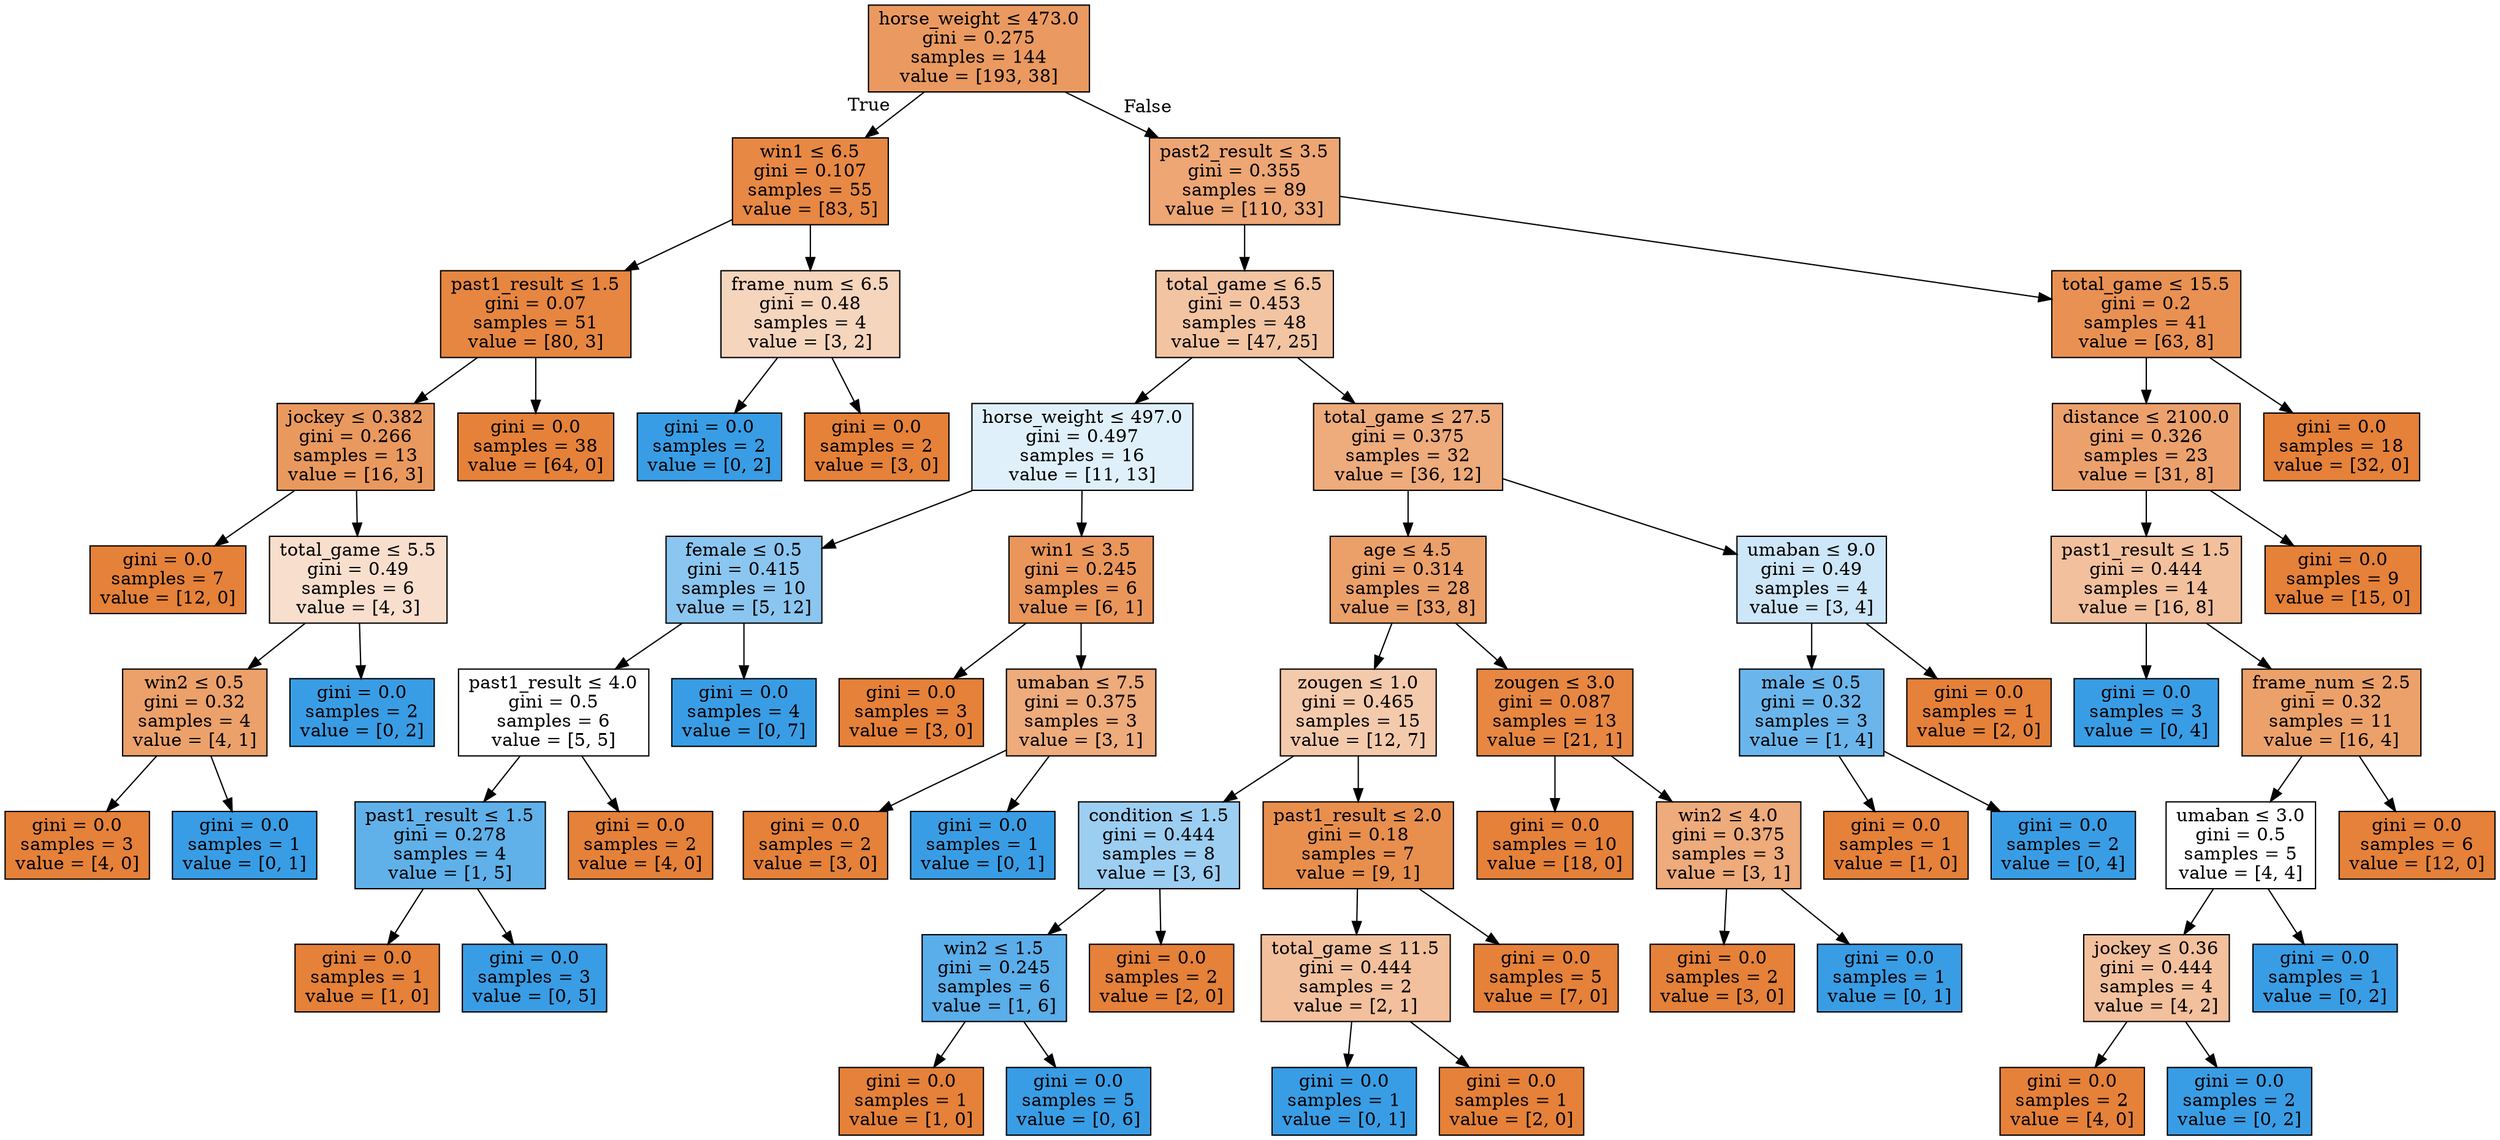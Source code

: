 digraph Tree {
node [shape=box, style="filled", color="black"] ;
0 [label=<horse_weight &le; 473.0<br/>gini = 0.275<br/>samples = 144<br/>value = [193, 38]>, fillcolor="#e58139cd"] ;
1 [label=<win1 &le; 6.5<br/>gini = 0.107<br/>samples = 55<br/>value = [83, 5]>, fillcolor="#e58139f0"] ;
0 -> 1 [labeldistance=2.5, labelangle=45, headlabel="True"] ;
2 [label=<past1_result &le; 1.5<br/>gini = 0.07<br/>samples = 51<br/>value = [80, 3]>, fillcolor="#e58139f5"] ;
1 -> 2 ;
3 [label=<jockey &le; 0.382<br/>gini = 0.266<br/>samples = 13<br/>value = [16, 3]>, fillcolor="#e58139cf"] ;
2 -> 3 ;
4 [label=<gini = 0.0<br/>samples = 7<br/>value = [12, 0]>, fillcolor="#e58139ff"] ;
3 -> 4 ;
5 [label=<total_game &le; 5.5<br/>gini = 0.49<br/>samples = 6<br/>value = [4, 3]>, fillcolor="#e5813940"] ;
3 -> 5 ;
6 [label=<win2 &le; 0.5<br/>gini = 0.32<br/>samples = 4<br/>value = [4, 1]>, fillcolor="#e58139bf"] ;
5 -> 6 ;
7 [label=<gini = 0.0<br/>samples = 3<br/>value = [4, 0]>, fillcolor="#e58139ff"] ;
6 -> 7 ;
8 [label=<gini = 0.0<br/>samples = 1<br/>value = [0, 1]>, fillcolor="#399de5ff"] ;
6 -> 8 ;
9 [label=<gini = 0.0<br/>samples = 2<br/>value = [0, 2]>, fillcolor="#399de5ff"] ;
5 -> 9 ;
10 [label=<gini = 0.0<br/>samples = 38<br/>value = [64, 0]>, fillcolor="#e58139ff"] ;
2 -> 10 ;
11 [label=<frame_num &le; 6.5<br/>gini = 0.48<br/>samples = 4<br/>value = [3, 2]>, fillcolor="#e5813955"] ;
1 -> 11 ;
12 [label=<gini = 0.0<br/>samples = 2<br/>value = [0, 2]>, fillcolor="#399de5ff"] ;
11 -> 12 ;
13 [label=<gini = 0.0<br/>samples = 2<br/>value = [3, 0]>, fillcolor="#e58139ff"] ;
11 -> 13 ;
14 [label=<past2_result &le; 3.5<br/>gini = 0.355<br/>samples = 89<br/>value = [110, 33]>, fillcolor="#e58139b3"] ;
0 -> 14 [labeldistance=2.5, labelangle=-45, headlabel="False"] ;
15 [label=<total_game &le; 6.5<br/>gini = 0.453<br/>samples = 48<br/>value = [47, 25]>, fillcolor="#e5813977"] ;
14 -> 15 ;
16 [label=<horse_weight &le; 497.0<br/>gini = 0.497<br/>samples = 16<br/>value = [11, 13]>, fillcolor="#399de527"] ;
15 -> 16 ;
17 [label=<female &le; 0.5<br/>gini = 0.415<br/>samples = 10<br/>value = [5, 12]>, fillcolor="#399de595"] ;
16 -> 17 ;
18 [label=<past1_result &le; 4.0<br/>gini = 0.5<br/>samples = 6<br/>value = [5, 5]>, fillcolor="#e5813900"] ;
17 -> 18 ;
19 [label=<past1_result &le; 1.5<br/>gini = 0.278<br/>samples = 4<br/>value = [1, 5]>, fillcolor="#399de5cc"] ;
18 -> 19 ;
20 [label=<gini = 0.0<br/>samples = 1<br/>value = [1, 0]>, fillcolor="#e58139ff"] ;
19 -> 20 ;
21 [label=<gini = 0.0<br/>samples = 3<br/>value = [0, 5]>, fillcolor="#399de5ff"] ;
19 -> 21 ;
22 [label=<gini = 0.0<br/>samples = 2<br/>value = [4, 0]>, fillcolor="#e58139ff"] ;
18 -> 22 ;
23 [label=<gini = 0.0<br/>samples = 4<br/>value = [0, 7]>, fillcolor="#399de5ff"] ;
17 -> 23 ;
24 [label=<win1 &le; 3.5<br/>gini = 0.245<br/>samples = 6<br/>value = [6, 1]>, fillcolor="#e58139d4"] ;
16 -> 24 ;
25 [label=<gini = 0.0<br/>samples = 3<br/>value = [3, 0]>, fillcolor="#e58139ff"] ;
24 -> 25 ;
26 [label=<umaban &le; 7.5<br/>gini = 0.375<br/>samples = 3<br/>value = [3, 1]>, fillcolor="#e58139aa"] ;
24 -> 26 ;
27 [label=<gini = 0.0<br/>samples = 2<br/>value = [3, 0]>, fillcolor="#e58139ff"] ;
26 -> 27 ;
28 [label=<gini = 0.0<br/>samples = 1<br/>value = [0, 1]>, fillcolor="#399de5ff"] ;
26 -> 28 ;
29 [label=<total_game &le; 27.5<br/>gini = 0.375<br/>samples = 32<br/>value = [36, 12]>, fillcolor="#e58139aa"] ;
15 -> 29 ;
30 [label=<age &le; 4.5<br/>gini = 0.314<br/>samples = 28<br/>value = [33, 8]>, fillcolor="#e58139c1"] ;
29 -> 30 ;
31 [label=<zougen &le; 1.0<br/>gini = 0.465<br/>samples = 15<br/>value = [12, 7]>, fillcolor="#e581396a"] ;
30 -> 31 ;
32 [label=<condition &le; 1.5<br/>gini = 0.444<br/>samples = 8<br/>value = [3, 6]>, fillcolor="#399de57f"] ;
31 -> 32 ;
33 [label=<win2 &le; 1.5<br/>gini = 0.245<br/>samples = 6<br/>value = [1, 6]>, fillcolor="#399de5d4"] ;
32 -> 33 ;
34 [label=<gini = 0.0<br/>samples = 1<br/>value = [1, 0]>, fillcolor="#e58139ff"] ;
33 -> 34 ;
35 [label=<gini = 0.0<br/>samples = 5<br/>value = [0, 6]>, fillcolor="#399de5ff"] ;
33 -> 35 ;
36 [label=<gini = 0.0<br/>samples = 2<br/>value = [2, 0]>, fillcolor="#e58139ff"] ;
32 -> 36 ;
37 [label=<past1_result &le; 2.0<br/>gini = 0.18<br/>samples = 7<br/>value = [9, 1]>, fillcolor="#e58139e3"] ;
31 -> 37 ;
38 [label=<total_game &le; 11.5<br/>gini = 0.444<br/>samples = 2<br/>value = [2, 1]>, fillcolor="#e581397f"] ;
37 -> 38 ;
39 [label=<gini = 0.0<br/>samples = 1<br/>value = [0, 1]>, fillcolor="#399de5ff"] ;
38 -> 39 ;
40 [label=<gini = 0.0<br/>samples = 1<br/>value = [2, 0]>, fillcolor="#e58139ff"] ;
38 -> 40 ;
41 [label=<gini = 0.0<br/>samples = 5<br/>value = [7, 0]>, fillcolor="#e58139ff"] ;
37 -> 41 ;
42 [label=<zougen &le; 3.0<br/>gini = 0.087<br/>samples = 13<br/>value = [21, 1]>, fillcolor="#e58139f3"] ;
30 -> 42 ;
43 [label=<gini = 0.0<br/>samples = 10<br/>value = [18, 0]>, fillcolor="#e58139ff"] ;
42 -> 43 ;
44 [label=<win2 &le; 4.0<br/>gini = 0.375<br/>samples = 3<br/>value = [3, 1]>, fillcolor="#e58139aa"] ;
42 -> 44 ;
45 [label=<gini = 0.0<br/>samples = 2<br/>value = [3, 0]>, fillcolor="#e58139ff"] ;
44 -> 45 ;
46 [label=<gini = 0.0<br/>samples = 1<br/>value = [0, 1]>, fillcolor="#399de5ff"] ;
44 -> 46 ;
47 [label=<umaban &le; 9.0<br/>gini = 0.49<br/>samples = 4<br/>value = [3, 4]>, fillcolor="#399de540"] ;
29 -> 47 ;
48 [label=<male &le; 0.5<br/>gini = 0.32<br/>samples = 3<br/>value = [1, 4]>, fillcolor="#399de5bf"] ;
47 -> 48 ;
49 [label=<gini = 0.0<br/>samples = 1<br/>value = [1, 0]>, fillcolor="#e58139ff"] ;
48 -> 49 ;
50 [label=<gini = 0.0<br/>samples = 2<br/>value = [0, 4]>, fillcolor="#399de5ff"] ;
48 -> 50 ;
51 [label=<gini = 0.0<br/>samples = 1<br/>value = [2, 0]>, fillcolor="#e58139ff"] ;
47 -> 51 ;
52 [label=<total_game &le; 15.5<br/>gini = 0.2<br/>samples = 41<br/>value = [63, 8]>, fillcolor="#e58139df"] ;
14 -> 52 ;
53 [label=<distance &le; 2100.0<br/>gini = 0.326<br/>samples = 23<br/>value = [31, 8]>, fillcolor="#e58139bd"] ;
52 -> 53 ;
54 [label=<past1_result &le; 1.5<br/>gini = 0.444<br/>samples = 14<br/>value = [16, 8]>, fillcolor="#e581397f"] ;
53 -> 54 ;
55 [label=<gini = 0.0<br/>samples = 3<br/>value = [0, 4]>, fillcolor="#399de5ff"] ;
54 -> 55 ;
56 [label=<frame_num &le; 2.5<br/>gini = 0.32<br/>samples = 11<br/>value = [16, 4]>, fillcolor="#e58139bf"] ;
54 -> 56 ;
57 [label=<umaban &le; 3.0<br/>gini = 0.5<br/>samples = 5<br/>value = [4, 4]>, fillcolor="#e5813900"] ;
56 -> 57 ;
58 [label=<jockey &le; 0.36<br/>gini = 0.444<br/>samples = 4<br/>value = [4, 2]>, fillcolor="#e581397f"] ;
57 -> 58 ;
59 [label=<gini = 0.0<br/>samples = 2<br/>value = [4, 0]>, fillcolor="#e58139ff"] ;
58 -> 59 ;
60 [label=<gini = 0.0<br/>samples = 2<br/>value = [0, 2]>, fillcolor="#399de5ff"] ;
58 -> 60 ;
61 [label=<gini = 0.0<br/>samples = 1<br/>value = [0, 2]>, fillcolor="#399de5ff"] ;
57 -> 61 ;
62 [label=<gini = 0.0<br/>samples = 6<br/>value = [12, 0]>, fillcolor="#e58139ff"] ;
56 -> 62 ;
63 [label=<gini = 0.0<br/>samples = 9<br/>value = [15, 0]>, fillcolor="#e58139ff"] ;
53 -> 63 ;
64 [label=<gini = 0.0<br/>samples = 18<br/>value = [32, 0]>, fillcolor="#e58139ff"] ;
52 -> 64 ;
}